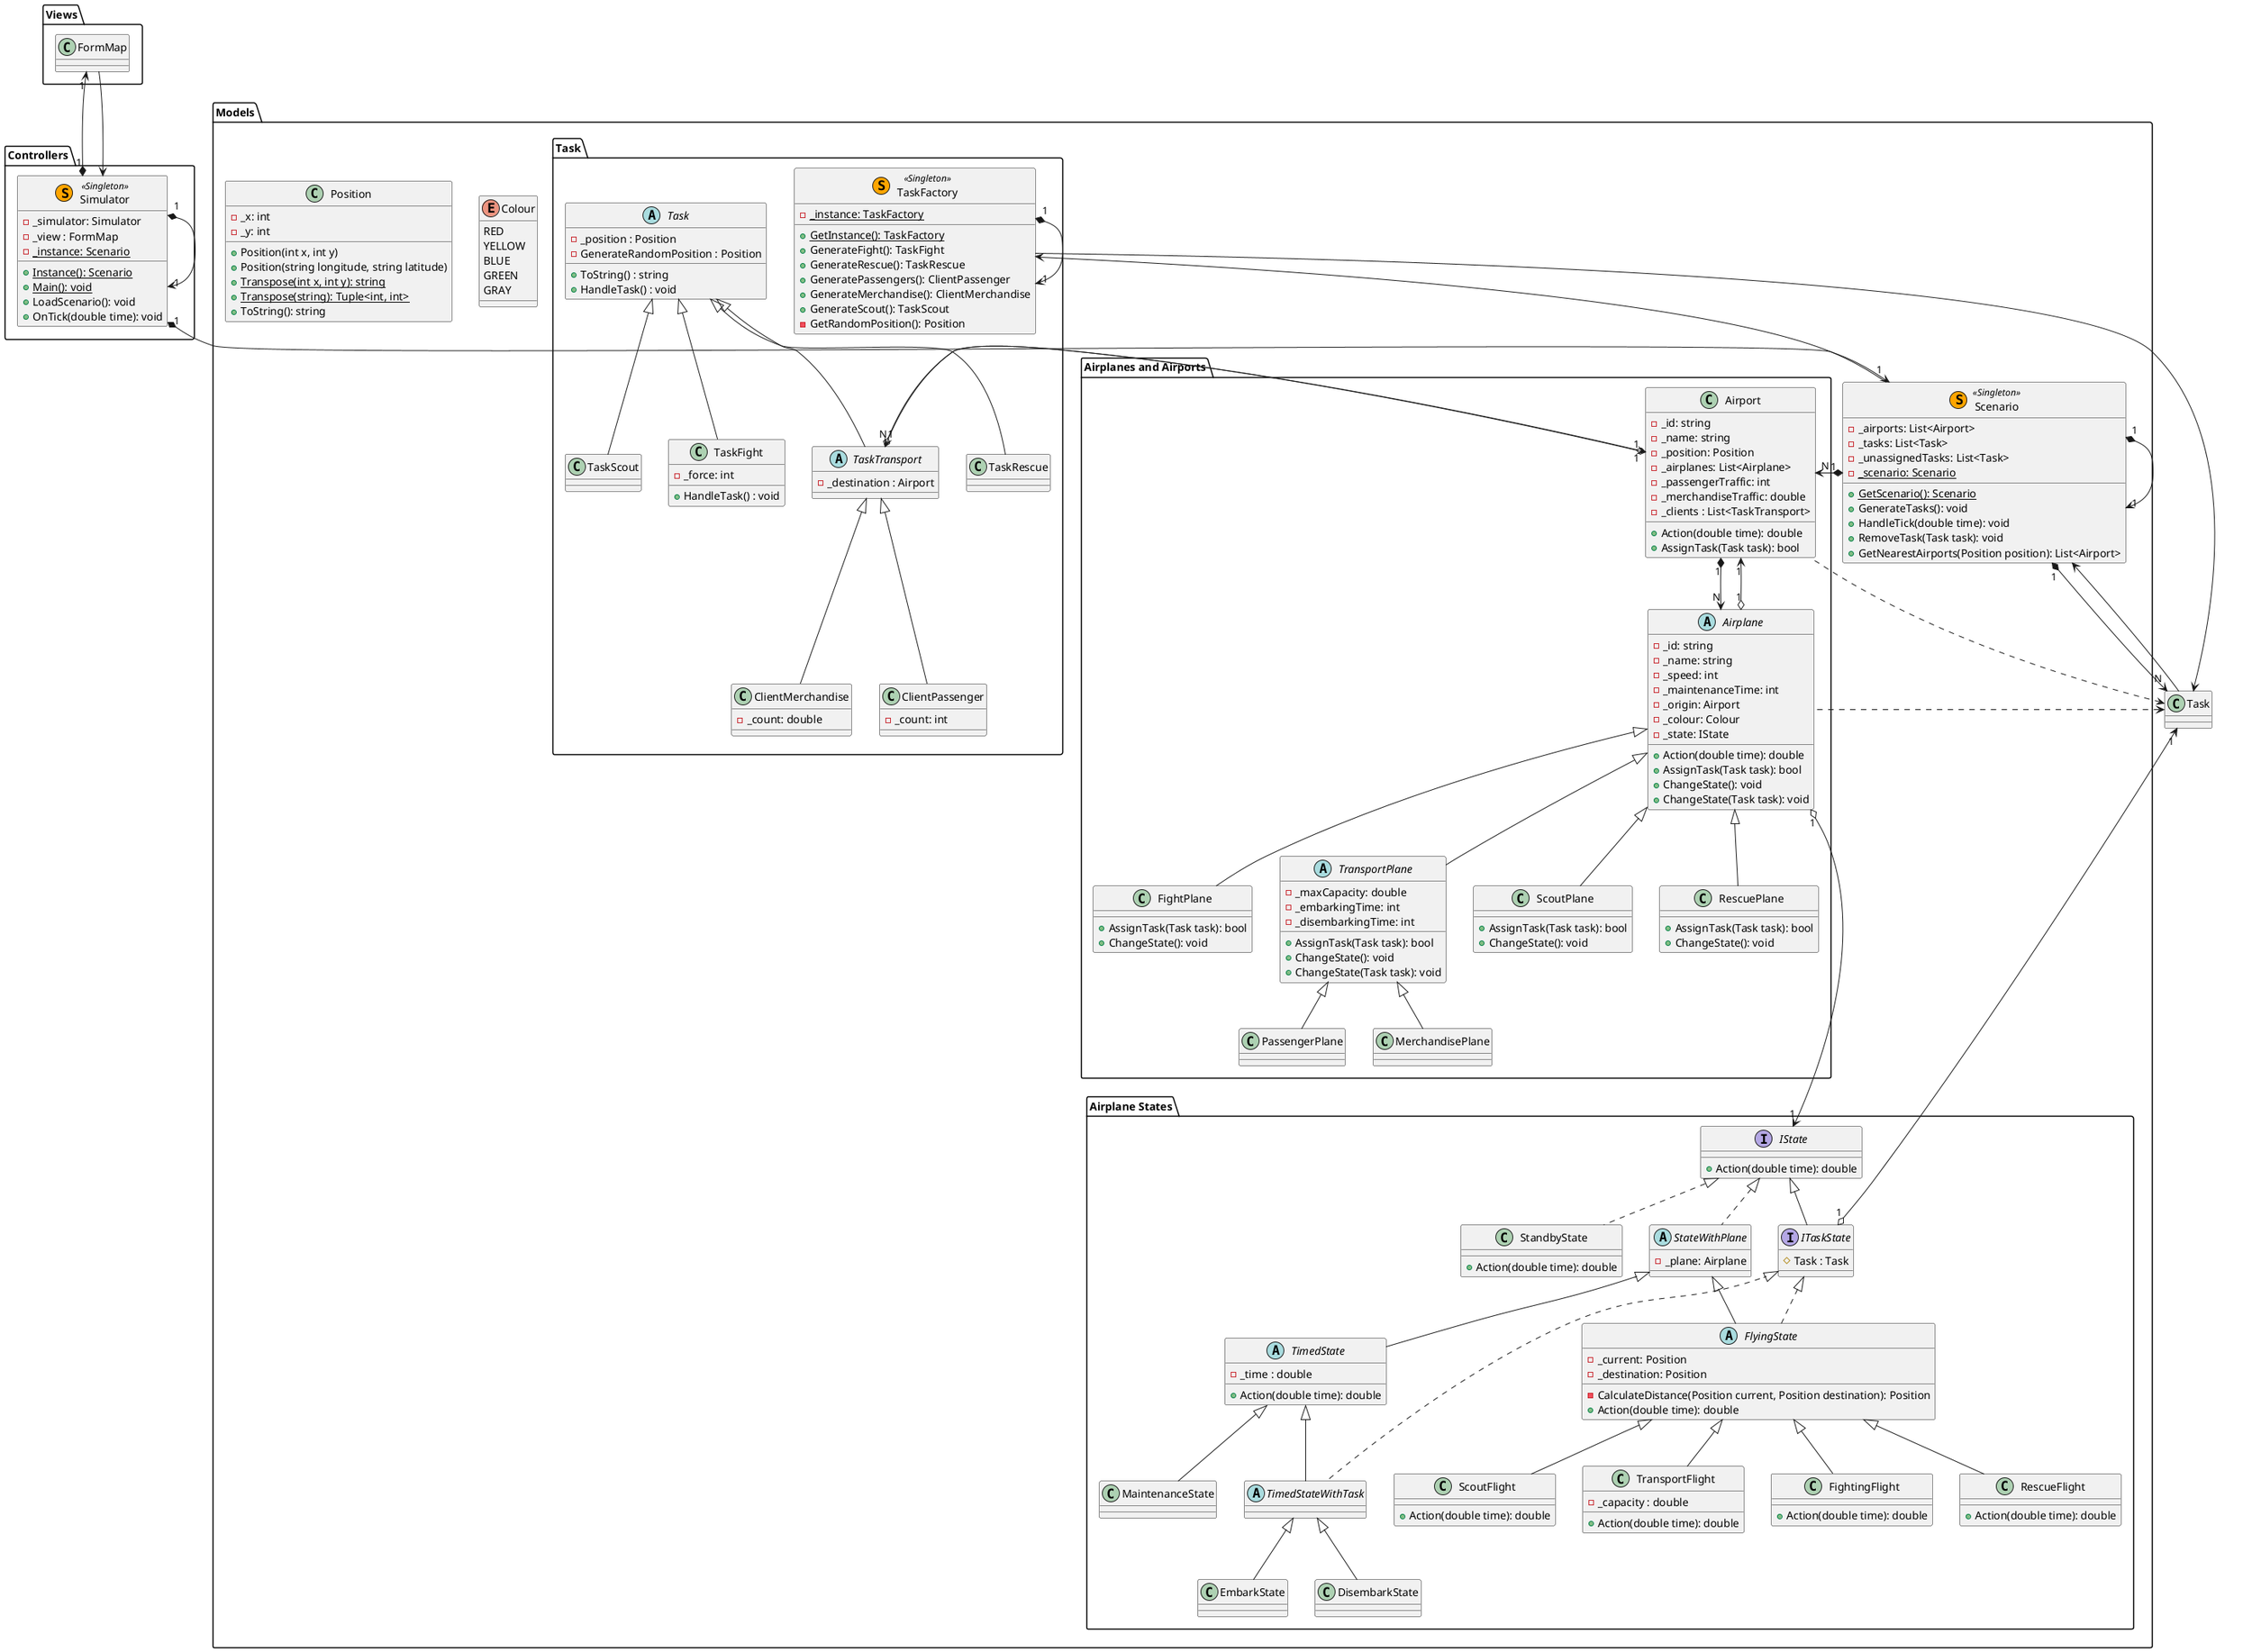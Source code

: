 @startuml


package Models {
    ' ----------------------------------- '
    ' -- Enum                          -- '
    ' Red = Rescue
    ' Yellow = Fires
    ' Blue = Cargo
    ' Green = Passenger
    ' Gray = Observer
    enum Colour {
        RED
        YELLOW
        BLUE
        GREEN
        GRAY
    }

    class Position {
        - _x: int
        - _y: int
        + Position(int x, int y)
        + Position(string longitude, string latitude)
        + {static} Transpose(int x, int y): string
        + {static} Transpose(string): Tuple<int, int>
        + ToString(): string
    }

    class Scenario << (S, Orange) Singleton >> {
        - _airports: List<Airport>
        - _tasks: List<Task>
        - _unassignedTasks: List<Task>
        - {static} _scenario: Scenario
        + {static} GetScenario(): Scenario
        + GenerateTasks(): void
        + HandleTick(double time): void
        + RemoveTask(Task task): void
        + GetNearestAirports(Position position): List<Airport>
    }
    
    ' -----------------------------------'
    ' -- Airport Management           -- '
    package "Airplanes and Airports" {
        class Airport {
            - _id: string
            - _name: string
            - _position: Position
            - _airplanes: List<Airplane>
            - _passengerTraffic: int
            - _merchandiseTraffic: double
            - _clients : List<TaskTransport>
            + Action(double time): double
            + AssignTask(Task task): bool
        }
    
        abstract class Airplane {
            - _id: string
            - _name: string
            - _speed: int
            - _maintenanceTime: int
            - _origin: Airport
            - _colour: Colour 
            - _state: IState
            + Action(double time): double
            + AssignTask(Task task): bool
            + ChangeState(): void
            + ChangeState(Task task): void
        }

        class FightPlane extends Airplane{
            + AssignTask(Task task): bool
            + ChangeState(): void
        }
        
        abstract class TransportPlane extends Airplane {
            - _maxCapacity: double
            - _embarkingTime: int
            - _disembarkingTime: int
            + AssignTask(Task task): bool
            + ChangeState(): void
            + ChangeState(Task task): void
        }
        
        class PassengerPlane extends TransportPlane {
        }
        
        class MerchandisePlane extends TransportPlane {
        }
        
        class ScoutPlane extends Airplane{
            + AssignTask(Task task): bool
            + ChangeState(): void
        }
        
        class RescuePlane extends Airplane{
            + AssignTask(Task task): bool
            + ChangeState(): void
        }
    }
    
    ' -----------------------------------'
    ' -- Airplane States              -- '
    
    package "Airplane States" {
        interface IState {
            + Action(double time): double
        }
        
        abstract class StateWithPlane implements IState {
            - _plane: Airplane
        }
        
        abstract class FlyingState extends StateWithPlane implements ITaskState {
            - _current: Position
            - _destination: Position
            - CalculateDistance(Position current, Position destination): Position
            + Action(double time): double
        }
        
        class StandbyState implements IState {
            + Action(double time): double
        }
        
        interface ITaskState extends IState {
            # Task : Task
        }
        
        abstract TimedState extends StateWithPlane{
            - _time : double
            + Action(double time): double
        }
        
        class MaintenanceState extends TimedState {
        }
        
        abstract class TimedStateWithTask extends TimedState implements ITaskState {
        }
        
        class EmbarkState extends TimedStateWithTask {
        }
        
        class DisembarkState extends TimedStateWithTask {
        }
        
        class TransportFlight extends FlyingState {
            - _capacity : double
            + Action(double time): double
        }
        
        class FightingFlight extends FlyingState {
            + Action(double time): double
        }
        
        class RescueFlight extends FlyingState {
            + Action(double time): double
        }
        
        class ScoutFlight extends FlyingState {
            + Action(double time): double
        }
    }
    
    ' ---------------------------------- '
    ' -- Tasks Management            -- '
    package Task {
        class TaskFactory << (S,orange) Singleton>> {
            - {static} _instance: TaskFactory
            + {static} GetInstance(): TaskFactory
            + GenerateFight(): TaskFight
            + GenerateRescue(): TaskRescue
            + GeneratePassengers(): ClientPassenger
            + GenerateMerchandise(): ClientMerchandise
            + GenerateScout(): TaskScout
            - GetRandomPosition(): Position
        }

        abstract class Task {
            - _position : Position
            + ToString() : string
            + HandleTask() : void
            - GenerateRandomPosition : Position
        }

        abstract class TaskTransport extends Task {
            - _destination : Airport
        }

        together {
            class ClientPassenger extends TaskTransport {
                - _count: int
            }

            class ClientMerchandise extends TaskTransport {
                - _count: double
            }
        }

        class TaskRescue extends Task {
        }

        class TaskScout extends Task {
        }

        class TaskFight extends Task {
            + HandleTask() : void
            - _force: int
        }
    }
}

package Controllers {
    class Simulator << (S,orange) Singleton>> {
        - _simulator: Simulator
        - _view : FormMap
        - {static} _instance: Scenario
        + {static} Instance(): Scenario 
        + {static} Main(): void
        + LoadScenario(): void
        + OnTick(double time): void
    }
}

package Views {
    class FormMap {
    }
}

' Relations
' - Global
' -- Controller and View
Simulator "1" *-u-> "1" FormMap
FormMap -d-> Simulator
' -- Controller and Model
Simulator "1" *--> "1" Scenario
Simulator "1" *-> "1" Simulator

' - Model
' -- Scenario
Scenario -d-> TaskFactory
Scenario "1" *--> "1" Scenario
Scenario "1" *-d-> "N" Task
Scenario "1" *-l-> "N" Airport

' -- Airport
Airport "1" *--> "N" Airplane
Airport "1" o-> "N" TaskTransport

' -- Airplane
Airplane "1" o---d-> "1" IState
Airplane "1" o--> "1" Airport

' -- Tasks
TaskFactory --> Task
TaskFactory "1" *--> "1" TaskFactory
ITaskState "1" o--> "1" Task

TaskTransport "1" o-> "1" Airport
Task <.. Airport
Task <.. Airplane
Task -u-> Scenario
   
@enduml